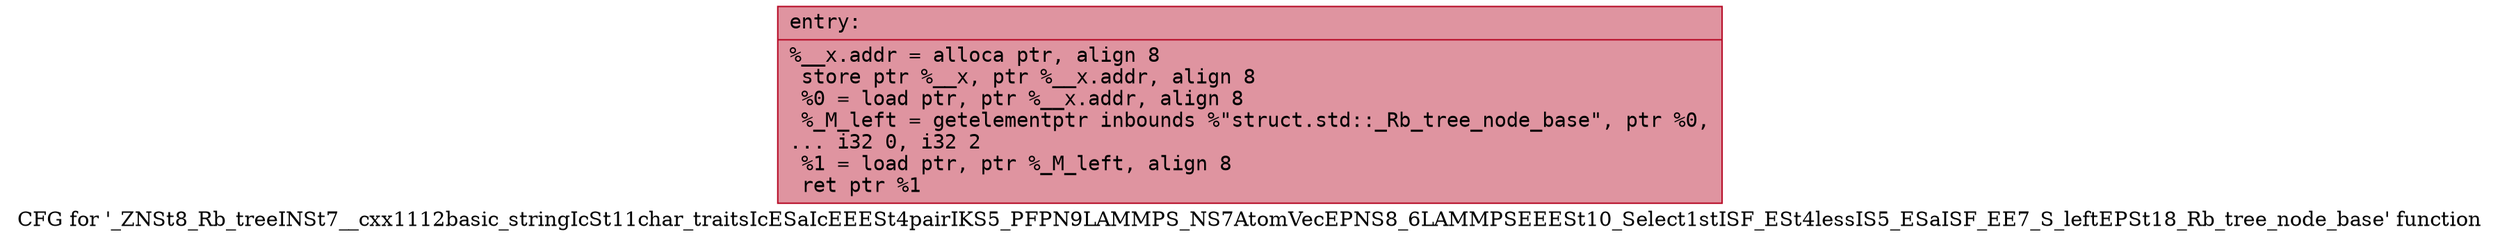 digraph "CFG for '_ZNSt8_Rb_treeINSt7__cxx1112basic_stringIcSt11char_traitsIcESaIcEEESt4pairIKS5_PFPN9LAMMPS_NS7AtomVecEPNS8_6LAMMPSEEESt10_Select1stISF_ESt4lessIS5_ESaISF_EE7_S_leftEPSt18_Rb_tree_node_base' function" {
	label="CFG for '_ZNSt8_Rb_treeINSt7__cxx1112basic_stringIcSt11char_traitsIcESaIcEEESt4pairIKS5_PFPN9LAMMPS_NS7AtomVecEPNS8_6LAMMPSEEESt10_Select1stISF_ESt4lessIS5_ESaISF_EE7_S_leftEPSt18_Rb_tree_node_base' function";

	Node0x562846b33a80 [shape=record,color="#b70d28ff", style=filled, fillcolor="#b70d2870" fontname="Courier",label="{entry:\l|  %__x.addr = alloca ptr, align 8\l  store ptr %__x, ptr %__x.addr, align 8\l  %0 = load ptr, ptr %__x.addr, align 8\l  %_M_left = getelementptr inbounds %\"struct.std::_Rb_tree_node_base\", ptr %0,\l... i32 0, i32 2\l  %1 = load ptr, ptr %_M_left, align 8\l  ret ptr %1\l}"];
}
